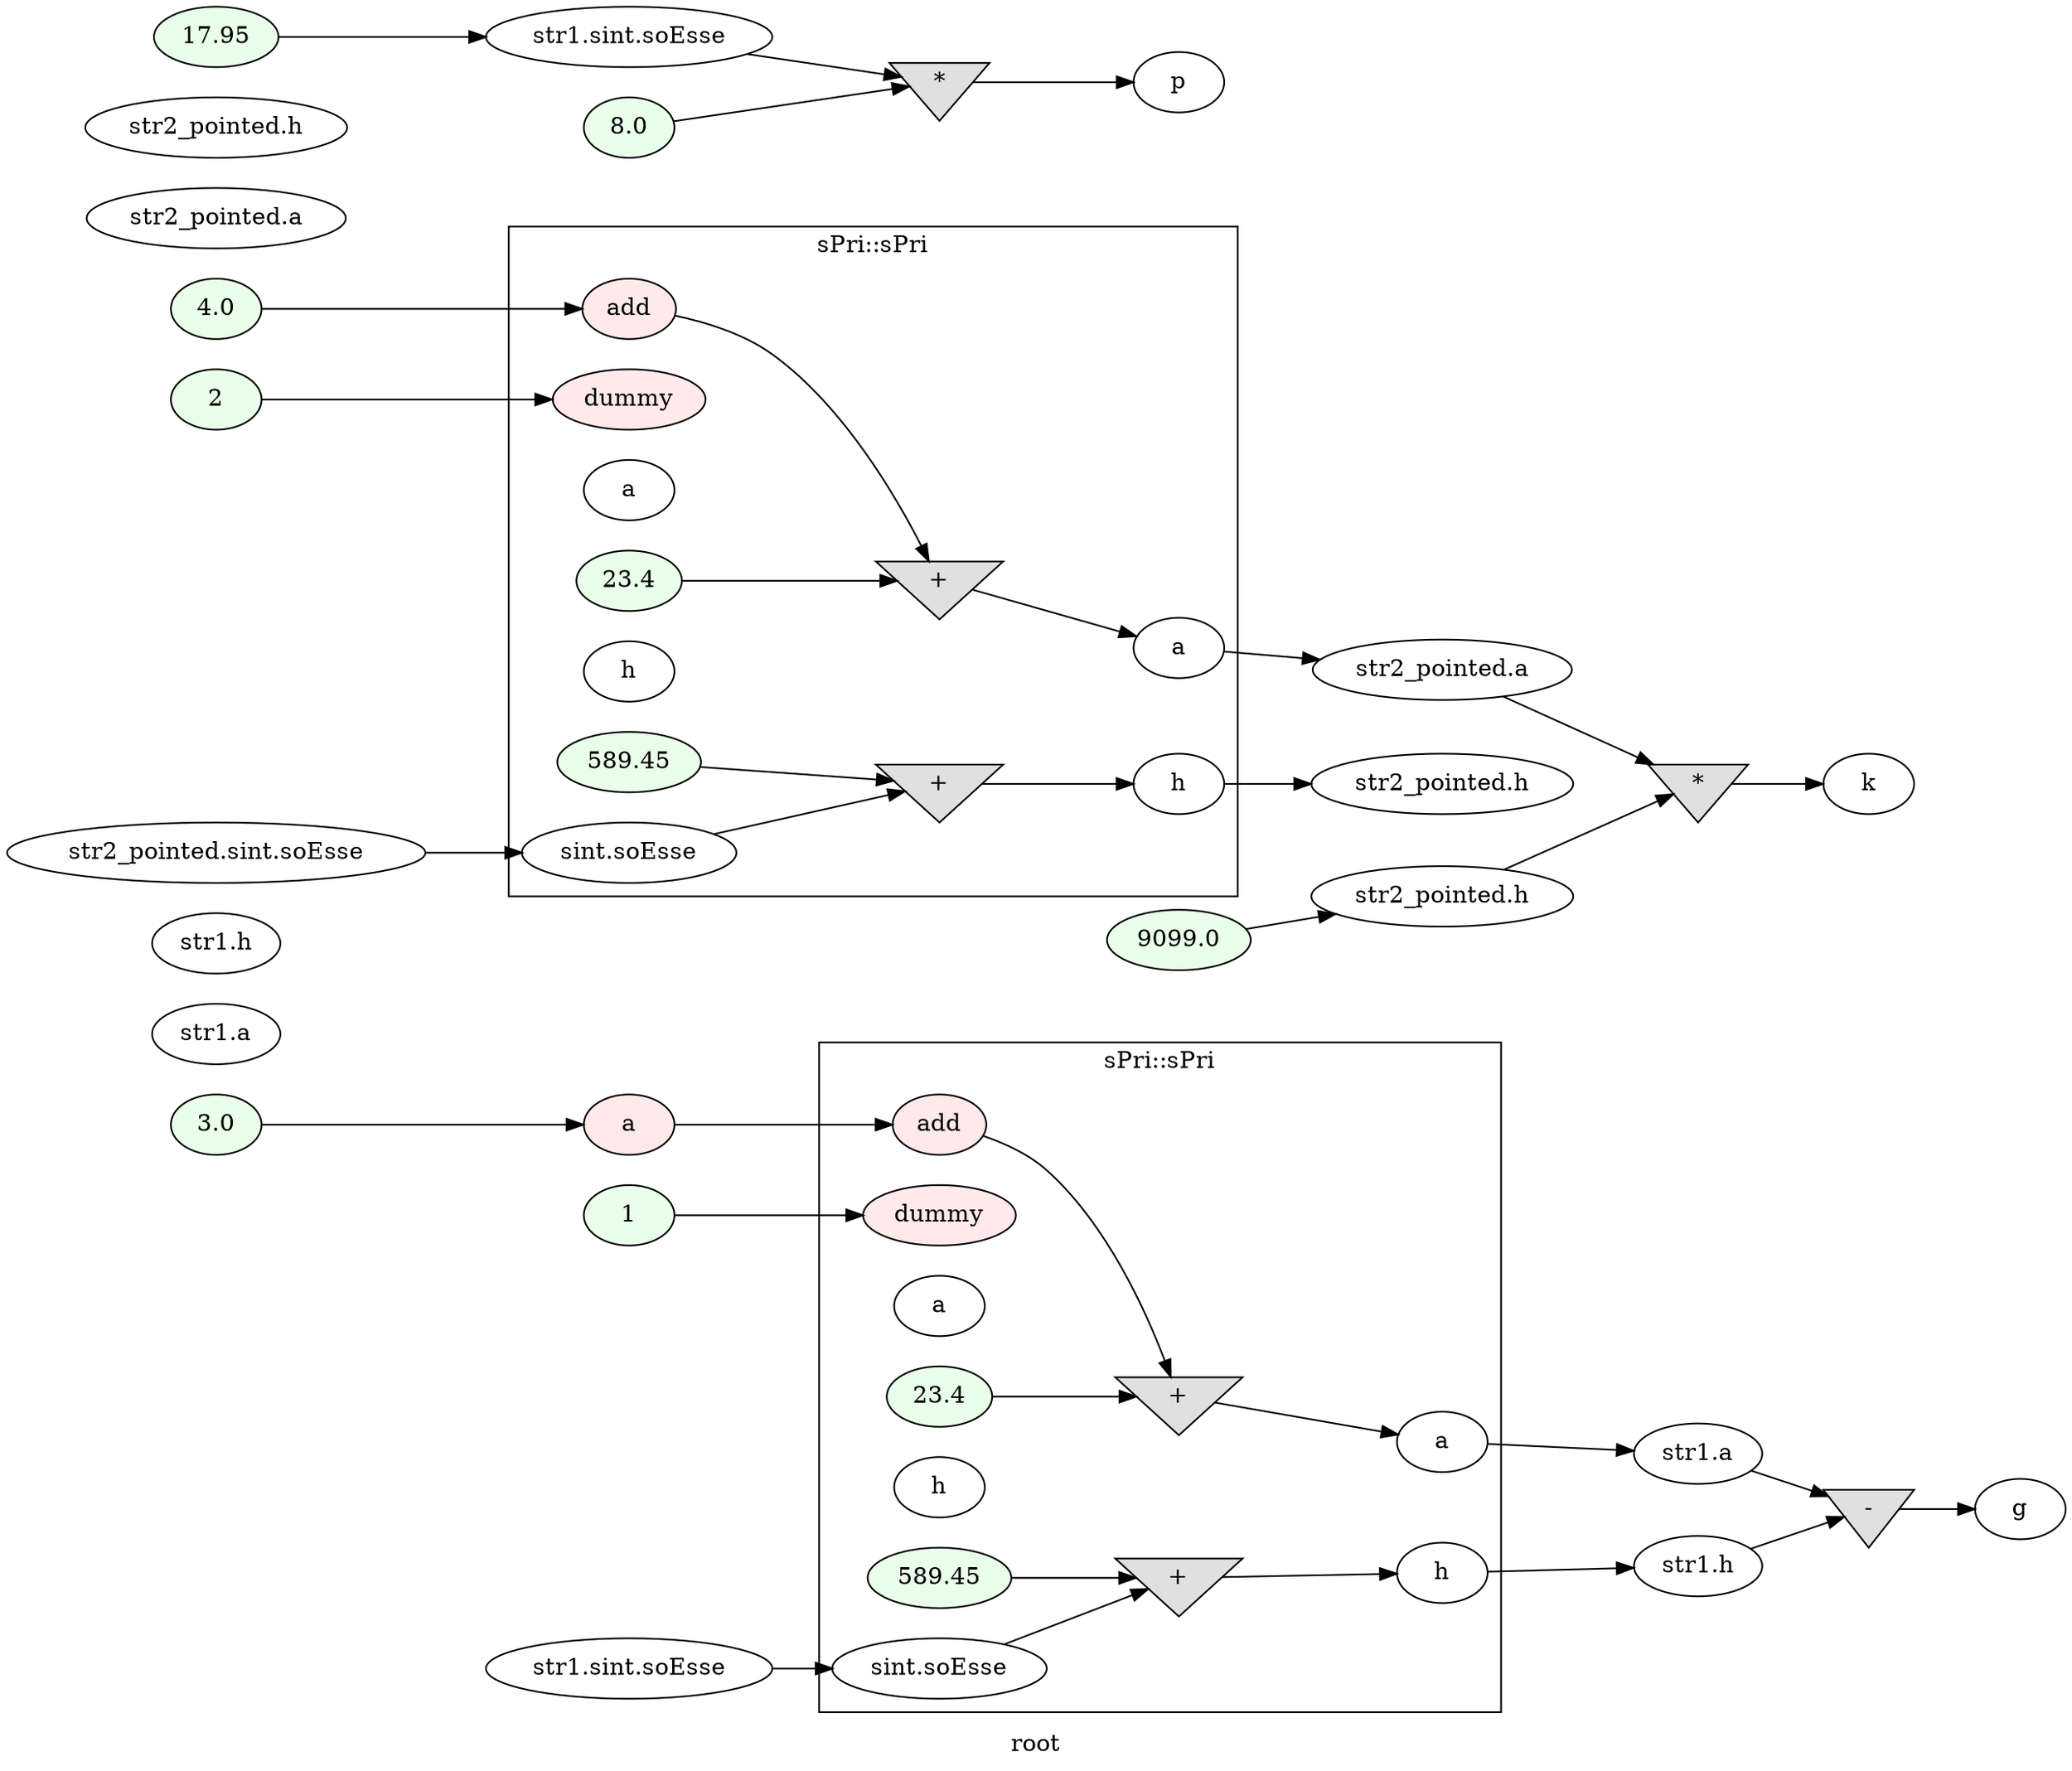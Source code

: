 digraph G
{
rankdir=LR;
label = "root";
	node_000012 [ label = "3.0", style=filled, fillcolor="#E9FFE9", startingline=23 ]
	node_000013 [ label = "a", style=filled, fillcolor="#FFE9E9", startingline=23 ]
	node_000014 [ label = "1", style=filled, fillcolor="#E9FFE9", startingline=24 ]
	node_000015 [ label = "str1.a", startingline=24 ]
	node_000016 [ label = "str1.h", startingline=24 ]
	node_000017 [ label = "str1.sint.soEsse", startingline=24 ]
	node_000029 [ label = "str1.a", startingline=24 ]
	node_000030 [ label = "str1.h", startingline=24 ]
	node_000031 [ label = "4.0", style=filled, fillcolor="#E9FFE9", startingline=25 ]
	node_000032 [ label = "2", style=filled, fillcolor="#E9FFE9", startingline=25 ]
	node_000033 [ label = "str2_pointed.a", startingline=25 ]
	node_000034 [ label = "str2_pointed.h", startingline=25 ]
	node_000035 [ label = "str2_pointed.sint.soEsse", startingline=25 ]
	node_000047 [ label = "str2_pointed.a", startingline=25 ]
	node_000048 [ label = "str2_pointed.h", startingline=25 ]
	node_000049 [ label = "9099.0", style=filled, fillcolor="#E9FFE9", startingline=27 ]
	node_000050 [ label = "str2_pointed.h", startingline=27 ]
	node_000051 [ label = "17.95", style=filled, fillcolor="#E9FFE9", startingline=28 ]
	node_000052 [ label = "str1.sint.soEsse", startingline=28 ]
	node_000053 [ label = "8.0", style=filled, fillcolor="#E9FFE9", startingline=30 ]
	node_000054 [ label = "*", shape=invtriangle, style=filled, fillcolor="#E0E0E0", startingline=30 ]
	node_000055 [ label = "p", startingline=30 ]
	node_000056 [ label = "-", shape=invtriangle, style=filled, fillcolor="#E0E0E0", startingline=32 ]
	node_000057 [ label = "g", startingline=32 ]
	node_000058 [ label = "*", shape=invtriangle, style=filled, fillcolor="#E0E0E0", startingline=33 ]
	node_000059 [ label = "k", startingline=33 ]
subgraph cluster_18 {
label = "sPri::sPri";
parent = "G";
startingline = 24;
	node_000018 [ label = "dummy", style=filled, fillcolor="#FFE9E9", startingline=15 ]
	node_000019 [ label = "add", style=filled, fillcolor="#FFE9E9", startingline=15 ]
	node_000020 [ label = "a", startingline=17 ]
	node_000021 [ label = "23.4", style=filled, fillcolor="#E9FFE9", startingline=17 ]
	node_000022 [ label = "+", shape=invtriangle, style=filled, fillcolor="#E0E0E0", startingline=17 ]
	node_000023 [ label = "a", startingline=17 ]
	node_000024 [ label = "h", startingline=18 ]
	node_000025 [ label = "589.45", style=filled, fillcolor="#E9FFE9", startingline=18 ]
	node_000026 [ label = "sint.soEsse", startingline=18 ]
	node_000027 [ label = "+", shape=invtriangle, style=filled, fillcolor="#E0E0E0", startingline=18 ]
	node_000028 [ label = "h", startingline=18 ]
}
subgraph cluster_19 {
label = "sPri::sPri";
parent = "G";
startingline = 25;
	node_000036 [ label = "dummy", style=filled, fillcolor="#FFE9E9", startingline=15 ]
	node_000037 [ label = "add", style=filled, fillcolor="#FFE9E9", startingline=15 ]
	node_000038 [ label = "a", startingline=17 ]
	node_000039 [ label = "23.4", style=filled, fillcolor="#E9FFE9", startingline=17 ]
	node_000040 [ label = "+", shape=invtriangle, style=filled, fillcolor="#E0E0E0", startingline=17 ]
	node_000041 [ label = "a", startingline=17 ]
	node_000042 [ label = "h", startingline=18 ]
	node_000043 [ label = "589.45", style=filled, fillcolor="#E9FFE9", startingline=18 ]
	node_000044 [ label = "sint.soEsse", startingline=18 ]
	node_000045 [ label = "+", shape=invtriangle, style=filled, fillcolor="#E0E0E0", startingline=18 ]
	node_000046 [ label = "h", startingline=18 ]
}
	node_000012 -> node_000013
	node_000013 -> node_000019
	node_000014 -> node_000018
	node_000017 -> node_000026
	node_000029 -> node_000056
	node_000030 -> node_000056
	node_000031 -> node_000037
	node_000032 -> node_000036
	node_000035 -> node_000044
	node_000047 -> node_000058
	node_000049 -> node_000050
	node_000050 -> node_000058
	node_000051 -> node_000052
	node_000052 -> node_000054
	node_000053 -> node_000054
	node_000054 -> node_000055
	node_000056 -> node_000057
	node_000058 -> node_000059
	node_000019 -> node_000022
	node_000021 -> node_000022
	node_000022 -> node_000023
	node_000023 -> node_000029
	node_000025 -> node_000027
	node_000026 -> node_000027
	node_000027 -> node_000028
	node_000028 -> node_000030
	node_000037 -> node_000040
	node_000039 -> node_000040
	node_000040 -> node_000041
	node_000041 -> node_000047
	node_000043 -> node_000045
	node_000044 -> node_000045
	node_000045 -> node_000046
	node_000046 -> node_000048
}
